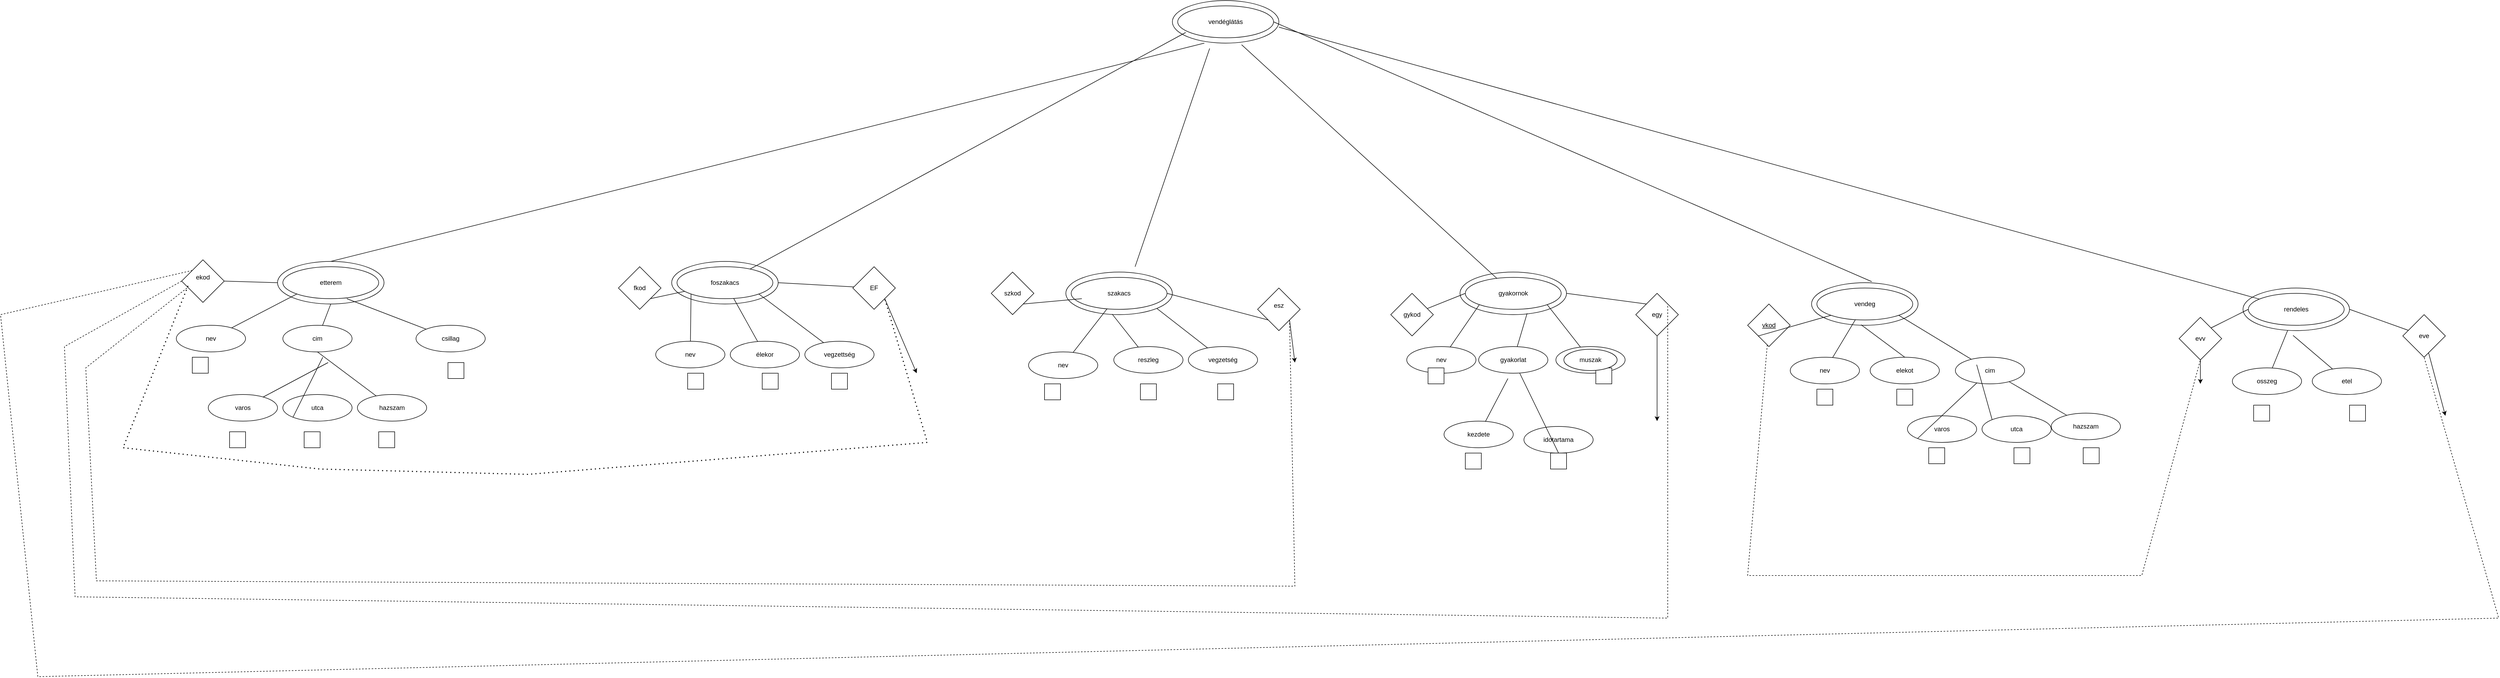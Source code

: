 <mxfile version="26.1.3">
  <diagram name="Page-1" id="E34sq7ovbZFMYaG9pScc">
    <mxGraphModel dx="2350" dy="1857" grid="1" gridSize="10" guides="1" tooltips="1" connect="1" arrows="1" fold="1" page="1" pageScale="1" pageWidth="850" pageHeight="1100" math="0" shadow="0">
      <root>
        <mxCell id="0" />
        <mxCell id="1" parent="0" />
        <mxCell id="mnNJ3oLX-RiShslDaMEf-1" value="" style="ellipse;whiteSpace=wrap;html=1;" vertex="1" parent="1">
          <mxGeometry x="360" y="240" width="200" height="80" as="geometry" />
        </mxCell>
        <mxCell id="mnNJ3oLX-RiShslDaMEf-2" value="etterem" style="ellipse;whiteSpace=wrap;html=1;" vertex="1" parent="1">
          <mxGeometry x="370" y="250" width="180" height="60" as="geometry" />
        </mxCell>
        <mxCell id="mnNJ3oLX-RiShslDaMEf-5" value="ekod&lt;div&gt;&lt;br&gt;&lt;/div&gt;" style="rhombus;whiteSpace=wrap;html=1;" vertex="1" parent="1">
          <mxGeometry x="180" y="237" width="80" height="80" as="geometry" />
        </mxCell>
        <mxCell id="mnNJ3oLX-RiShslDaMEf-6" value="" style="endArrow=none;html=1;rounded=0;exitX=1;exitY=0.5;exitDx=0;exitDy=0;entryX=0;entryY=0.5;entryDx=0;entryDy=0;" edge="1" parent="1" source="mnNJ3oLX-RiShslDaMEf-5" target="mnNJ3oLX-RiShslDaMEf-1">
          <mxGeometry width="50" height="50" relative="1" as="geometry">
            <mxPoint x="400" y="300" as="sourcePoint" />
            <mxPoint x="450" y="250" as="targetPoint" />
          </mxGeometry>
        </mxCell>
        <mxCell id="mnNJ3oLX-RiShslDaMEf-7" value="nev" style="ellipse;whiteSpace=wrap;html=1;" vertex="1" parent="1">
          <mxGeometry x="170" y="360" width="130" height="50" as="geometry" />
        </mxCell>
        <mxCell id="mnNJ3oLX-RiShslDaMEf-9" value="csillag" style="ellipse;whiteSpace=wrap;html=1;" vertex="1" parent="1">
          <mxGeometry x="620" y="360" width="130" height="50" as="geometry" />
        </mxCell>
        <mxCell id="mnNJ3oLX-RiShslDaMEf-10" value="cim" style="ellipse;whiteSpace=wrap;html=1;" vertex="1" parent="1">
          <mxGeometry x="370" y="360" width="130" height="50" as="geometry" />
        </mxCell>
        <mxCell id="mnNJ3oLX-RiShslDaMEf-11" value="utca" style="ellipse;whiteSpace=wrap;html=1;" vertex="1" parent="1">
          <mxGeometry x="370" y="490" width="130" height="50" as="geometry" />
        </mxCell>
        <mxCell id="mnNJ3oLX-RiShslDaMEf-12" value="varos" style="ellipse;whiteSpace=wrap;html=1;" vertex="1" parent="1">
          <mxGeometry x="230" y="490" width="130" height="50" as="geometry" />
        </mxCell>
        <mxCell id="mnNJ3oLX-RiShslDaMEf-13" value="hazszam" style="ellipse;whiteSpace=wrap;html=1;" vertex="1" parent="1">
          <mxGeometry x="510" y="490" width="130" height="50" as="geometry" />
        </mxCell>
        <mxCell id="mnNJ3oLX-RiShslDaMEf-14" value="" style="whiteSpace=wrap;html=1;aspect=fixed;" vertex="1" parent="1">
          <mxGeometry x="200" y="420" width="30" height="30" as="geometry" />
        </mxCell>
        <mxCell id="mnNJ3oLX-RiShslDaMEf-16" value="" style="whiteSpace=wrap;html=1;aspect=fixed;" vertex="1" parent="1">
          <mxGeometry x="550" y="560" width="30" height="30" as="geometry" />
        </mxCell>
        <mxCell id="mnNJ3oLX-RiShslDaMEf-17" value="" style="whiteSpace=wrap;html=1;aspect=fixed;" vertex="1" parent="1">
          <mxGeometry x="410" y="560" width="30" height="30" as="geometry" />
        </mxCell>
        <mxCell id="mnNJ3oLX-RiShslDaMEf-18" value="" style="whiteSpace=wrap;html=1;aspect=fixed;" vertex="1" parent="1">
          <mxGeometry x="270" y="560" width="30" height="30" as="geometry" />
        </mxCell>
        <mxCell id="mnNJ3oLX-RiShslDaMEf-19" value="" style="whiteSpace=wrap;html=1;aspect=fixed;" vertex="1" parent="1">
          <mxGeometry x="680" y="430" width="30" height="30" as="geometry" />
        </mxCell>
        <mxCell id="mnNJ3oLX-RiShslDaMEf-20" value="" style="ellipse;whiteSpace=wrap;html=1;" vertex="1" parent="1">
          <mxGeometry x="1100" y="240" width="200" height="80" as="geometry" />
        </mxCell>
        <mxCell id="mnNJ3oLX-RiShslDaMEf-21" value="foszakacs" style="ellipse;whiteSpace=wrap;html=1;" vertex="1" parent="1">
          <mxGeometry x="1110" y="250" width="180" height="60" as="geometry" />
        </mxCell>
        <mxCell id="mnNJ3oLX-RiShslDaMEf-22" value="&lt;div&gt;fkod&lt;/div&gt;" style="rhombus;whiteSpace=wrap;html=1;" vertex="1" parent="1">
          <mxGeometry x="1000" y="250" width="80" height="80" as="geometry" />
        </mxCell>
        <mxCell id="mnNJ3oLX-RiShslDaMEf-23" value="&lt;div&gt;EF&lt;/div&gt;" style="rhombus;whiteSpace=wrap;html=1;" vertex="1" parent="1">
          <mxGeometry x="1440" y="250" width="80" height="80" as="geometry" />
        </mxCell>
        <mxCell id="mnNJ3oLX-RiShslDaMEf-24" value="nev" style="ellipse;whiteSpace=wrap;html=1;" vertex="1" parent="1">
          <mxGeometry x="1070" y="390" width="130" height="50" as="geometry" />
        </mxCell>
        <mxCell id="mnNJ3oLX-RiShslDaMEf-25" value="élekor" style="ellipse;whiteSpace=wrap;html=1;" vertex="1" parent="1">
          <mxGeometry x="1210" y="390" width="130" height="50" as="geometry" />
        </mxCell>
        <mxCell id="mnNJ3oLX-RiShslDaMEf-26" value="vegzettség" style="ellipse;whiteSpace=wrap;html=1;" vertex="1" parent="1">
          <mxGeometry x="1350" y="390" width="130" height="50" as="geometry" />
        </mxCell>
        <mxCell id="mnNJ3oLX-RiShslDaMEf-27" value="" style="whiteSpace=wrap;html=1;aspect=fixed;" vertex="1" parent="1">
          <mxGeometry x="1130" y="450" width="30" height="30" as="geometry" />
        </mxCell>
        <mxCell id="mnNJ3oLX-RiShslDaMEf-28" value="" style="whiteSpace=wrap;html=1;aspect=fixed;" vertex="1" parent="1">
          <mxGeometry x="1270" y="450" width="30" height="30" as="geometry" />
        </mxCell>
        <mxCell id="mnNJ3oLX-RiShslDaMEf-29" value="" style="whiteSpace=wrap;html=1;aspect=fixed;" vertex="1" parent="1">
          <mxGeometry x="1400" y="450" width="30" height="30" as="geometry" />
        </mxCell>
        <mxCell id="mnNJ3oLX-RiShslDaMEf-30" value="" style="ellipse;whiteSpace=wrap;html=1;" vertex="1" parent="1">
          <mxGeometry x="1840" y="260" width="200" height="80" as="geometry" />
        </mxCell>
        <mxCell id="mnNJ3oLX-RiShslDaMEf-31" value="szakacs" style="ellipse;whiteSpace=wrap;html=1;" vertex="1" parent="1">
          <mxGeometry x="1850" y="270" width="180" height="60" as="geometry" />
        </mxCell>
        <mxCell id="mnNJ3oLX-RiShslDaMEf-32" value="&lt;div&gt;szkod&lt;/div&gt;" style="rhombus;whiteSpace=wrap;html=1;" vertex="1" parent="1">
          <mxGeometry x="1700" y="260" width="80" height="80" as="geometry" />
        </mxCell>
        <mxCell id="mnNJ3oLX-RiShslDaMEf-33" value="nev" style="ellipse;whiteSpace=wrap;html=1;" vertex="1" parent="1">
          <mxGeometry x="1770" y="410" width="130" height="50" as="geometry" />
        </mxCell>
        <mxCell id="mnNJ3oLX-RiShslDaMEf-34" value="reszleg" style="ellipse;whiteSpace=wrap;html=1;" vertex="1" parent="1">
          <mxGeometry x="1930" y="400" width="130" height="50" as="geometry" />
        </mxCell>
        <mxCell id="mnNJ3oLX-RiShslDaMEf-35" value="vegzetség" style="ellipse;whiteSpace=wrap;html=1;" vertex="1" parent="1">
          <mxGeometry x="2070" y="400" width="130" height="50" as="geometry" />
        </mxCell>
        <mxCell id="mnNJ3oLX-RiShslDaMEf-36" value="&lt;div&gt;esz&lt;/div&gt;&lt;div&gt;&lt;br&gt;&lt;/div&gt;" style="rhombus;whiteSpace=wrap;html=1;" vertex="1" parent="1">
          <mxGeometry x="2200" y="290" width="80" height="80" as="geometry" />
        </mxCell>
        <mxCell id="mnNJ3oLX-RiShslDaMEf-37" value="" style="whiteSpace=wrap;html=1;aspect=fixed;" vertex="1" parent="1">
          <mxGeometry x="1800" y="470" width="30" height="30" as="geometry" />
        </mxCell>
        <mxCell id="mnNJ3oLX-RiShslDaMEf-38" value="" style="whiteSpace=wrap;html=1;aspect=fixed;" vertex="1" parent="1">
          <mxGeometry x="1980" y="470" width="30" height="30" as="geometry" />
        </mxCell>
        <mxCell id="mnNJ3oLX-RiShslDaMEf-39" value="" style="whiteSpace=wrap;html=1;aspect=fixed;" vertex="1" parent="1">
          <mxGeometry x="2125" y="470" width="30" height="30" as="geometry" />
        </mxCell>
        <mxCell id="mnNJ3oLX-RiShslDaMEf-40" value="" style="ellipse;whiteSpace=wrap;html=1;" vertex="1" parent="1">
          <mxGeometry x="2580" y="260" width="200" height="80" as="geometry" />
        </mxCell>
        <mxCell id="mnNJ3oLX-RiShslDaMEf-41" value="gyakornok" style="ellipse;whiteSpace=wrap;html=1;" vertex="1" parent="1">
          <mxGeometry x="2590" y="270" width="180" height="60" as="geometry" />
        </mxCell>
        <mxCell id="mnNJ3oLX-RiShslDaMEf-44" value="&lt;div&gt;gykod&lt;/div&gt;" style="rhombus;whiteSpace=wrap;html=1;" vertex="1" parent="1">
          <mxGeometry x="2450" y="300" width="80" height="80" as="geometry" />
        </mxCell>
        <mxCell id="mnNJ3oLX-RiShslDaMEf-45" value="&lt;div&gt;egy&lt;/div&gt;" style="rhombus;whiteSpace=wrap;html=1;" vertex="1" parent="1">
          <mxGeometry x="2910" y="300" width="80" height="80" as="geometry" />
        </mxCell>
        <mxCell id="mnNJ3oLX-RiShslDaMEf-46" value="nev" style="ellipse;whiteSpace=wrap;html=1;" vertex="1" parent="1">
          <mxGeometry x="2480" y="400" width="130" height="50" as="geometry" />
        </mxCell>
        <mxCell id="mnNJ3oLX-RiShslDaMEf-47" value="gyakorlat" style="ellipse;whiteSpace=wrap;html=1;" vertex="1" parent="1">
          <mxGeometry x="2615" y="400" width="130" height="50" as="geometry" />
        </mxCell>
        <mxCell id="mnNJ3oLX-RiShslDaMEf-48" value="muszak" style="ellipse;whiteSpace=wrap;html=1;" vertex="1" parent="1">
          <mxGeometry x="2760" y="400" width="130" height="50" as="geometry" />
        </mxCell>
        <mxCell id="mnNJ3oLX-RiShslDaMEf-49" value="kezdete" style="ellipse;whiteSpace=wrap;html=1;" vertex="1" parent="1">
          <mxGeometry x="2550" y="540" width="130" height="50" as="geometry" />
        </mxCell>
        <mxCell id="mnNJ3oLX-RiShslDaMEf-50" value="idotartama" style="ellipse;whiteSpace=wrap;html=1;" vertex="1" parent="1">
          <mxGeometry x="2700" y="550" width="130" height="50" as="geometry" />
        </mxCell>
        <mxCell id="mnNJ3oLX-RiShslDaMEf-51" value="" style="whiteSpace=wrap;html=1;aspect=fixed;" vertex="1" parent="1">
          <mxGeometry x="2520" y="440" width="30" height="30" as="geometry" />
        </mxCell>
        <mxCell id="mnNJ3oLX-RiShslDaMEf-52" value="" style="whiteSpace=wrap;html=1;aspect=fixed;" vertex="1" parent="1">
          <mxGeometry x="2750" y="600" width="30" height="30" as="geometry" />
        </mxCell>
        <mxCell id="mnNJ3oLX-RiShslDaMEf-53" value="" style="whiteSpace=wrap;html=1;aspect=fixed;" vertex="1" parent="1">
          <mxGeometry x="2590" y="600" width="30" height="30" as="geometry" />
        </mxCell>
        <mxCell id="mnNJ3oLX-RiShslDaMEf-55" value="" style="ellipse;whiteSpace=wrap;html=1;" vertex="1" parent="1">
          <mxGeometry x="3240" y="280" width="200" height="80" as="geometry" />
        </mxCell>
        <mxCell id="mnNJ3oLX-RiShslDaMEf-56" value="vendeg" style="ellipse;whiteSpace=wrap;html=1;" vertex="1" parent="1">
          <mxGeometry x="3250" y="290" width="180" height="60" as="geometry" />
        </mxCell>
        <mxCell id="mnNJ3oLX-RiShslDaMEf-57" value="&lt;div&gt;&lt;u&gt;vkod&lt;/u&gt;&lt;/div&gt;" style="rhombus;whiteSpace=wrap;html=1;" vertex="1" parent="1">
          <mxGeometry x="3120" y="320" width="80" height="80" as="geometry" />
        </mxCell>
        <mxCell id="mnNJ3oLX-RiShslDaMEf-58" value="nev" style="ellipse;whiteSpace=wrap;html=1;" vertex="1" parent="1">
          <mxGeometry x="3200" y="420" width="130" height="50" as="geometry" />
        </mxCell>
        <mxCell id="mnNJ3oLX-RiShslDaMEf-59" value="elekot" style="ellipse;whiteSpace=wrap;html=1;" vertex="1" parent="1">
          <mxGeometry x="3350" y="420" width="130" height="50" as="geometry" />
        </mxCell>
        <mxCell id="mnNJ3oLX-RiShslDaMEf-60" value="cim" style="ellipse;whiteSpace=wrap;html=1;" vertex="1" parent="1">
          <mxGeometry x="3510" y="420" width="130" height="50" as="geometry" />
        </mxCell>
        <mxCell id="mnNJ3oLX-RiShslDaMEf-61" value="varos" style="ellipse;whiteSpace=wrap;html=1;" vertex="1" parent="1">
          <mxGeometry x="3420" y="530" width="130" height="50" as="geometry" />
        </mxCell>
        <mxCell id="mnNJ3oLX-RiShslDaMEf-62" value="hazszam" style="ellipse;whiteSpace=wrap;html=1;" vertex="1" parent="1">
          <mxGeometry x="3690" y="525" width="130" height="50" as="geometry" />
        </mxCell>
        <mxCell id="mnNJ3oLX-RiShslDaMEf-63" value="utca" style="ellipse;whiteSpace=wrap;html=1;" vertex="1" parent="1">
          <mxGeometry x="3560" y="530" width="130" height="50" as="geometry" />
        </mxCell>
        <mxCell id="mnNJ3oLX-RiShslDaMEf-64" value="" style="whiteSpace=wrap;html=1;aspect=fixed;" vertex="1" parent="1">
          <mxGeometry x="3250" y="480" width="30" height="30" as="geometry" />
        </mxCell>
        <mxCell id="mnNJ3oLX-RiShslDaMEf-65" value="" style="whiteSpace=wrap;html=1;aspect=fixed;" vertex="1" parent="1">
          <mxGeometry x="3400" y="480" width="30" height="30" as="geometry" />
        </mxCell>
        <mxCell id="mnNJ3oLX-RiShslDaMEf-66" value="" style="whiteSpace=wrap;html=1;aspect=fixed;" vertex="1" parent="1">
          <mxGeometry x="3460" y="590" width="30" height="30" as="geometry" />
        </mxCell>
        <mxCell id="mnNJ3oLX-RiShslDaMEf-67" value="" style="whiteSpace=wrap;html=1;aspect=fixed;" vertex="1" parent="1">
          <mxGeometry x="3620" y="590" width="30" height="30" as="geometry" />
        </mxCell>
        <mxCell id="mnNJ3oLX-RiShslDaMEf-68" value="" style="whiteSpace=wrap;html=1;aspect=fixed;" vertex="1" parent="1">
          <mxGeometry x="3750" y="590" width="30" height="30" as="geometry" />
        </mxCell>
        <mxCell id="mnNJ3oLX-RiShslDaMEf-69" value="" style="ellipse;whiteSpace=wrap;html=1;" vertex="1" parent="1">
          <mxGeometry x="4050" y="290" width="200" height="80" as="geometry" />
        </mxCell>
        <mxCell id="mnNJ3oLX-RiShslDaMEf-70" value="rendeles" style="ellipse;whiteSpace=wrap;html=1;" vertex="1" parent="1">
          <mxGeometry x="4060" y="300" width="180" height="60" as="geometry" />
        </mxCell>
        <mxCell id="mnNJ3oLX-RiShslDaMEf-71" value="&lt;div&gt;evv&lt;/div&gt;" style="rhombus;whiteSpace=wrap;html=1;" vertex="1" parent="1">
          <mxGeometry x="3930" y="345" width="80" height="80" as="geometry" />
        </mxCell>
        <mxCell id="mnNJ3oLX-RiShslDaMEf-72" value="osszeg" style="ellipse;whiteSpace=wrap;html=1;" vertex="1" parent="1">
          <mxGeometry x="4030" y="440" width="130" height="50" as="geometry" />
        </mxCell>
        <mxCell id="mnNJ3oLX-RiShslDaMEf-73" value="etel" style="ellipse;whiteSpace=wrap;html=1;" vertex="1" parent="1">
          <mxGeometry x="4180" y="440" width="130" height="50" as="geometry" />
        </mxCell>
        <mxCell id="mnNJ3oLX-RiShslDaMEf-74" value="&lt;div&gt;eve&lt;/div&gt;" style="rhombus;whiteSpace=wrap;html=1;" vertex="1" parent="1">
          <mxGeometry x="4350" y="340" width="80" height="80" as="geometry" />
        </mxCell>
        <mxCell id="mnNJ3oLX-RiShslDaMEf-75" value="" style="ellipse;whiteSpace=wrap;html=1;" vertex="1" parent="1">
          <mxGeometry x="2040" y="-250" width="200" height="80" as="geometry" />
        </mxCell>
        <mxCell id="mnNJ3oLX-RiShslDaMEf-76" value="vendéglátás" style="ellipse;whiteSpace=wrap;html=1;" vertex="1" parent="1">
          <mxGeometry x="2050" y="-240" width="180" height="60" as="geometry" />
        </mxCell>
        <mxCell id="mnNJ3oLX-RiShslDaMEf-77" value="" style="whiteSpace=wrap;html=1;aspect=fixed;" vertex="1" parent="1">
          <mxGeometry x="2835" y="440" width="30" height="30" as="geometry" />
        </mxCell>
        <mxCell id="mnNJ3oLX-RiShslDaMEf-78" value="" style="whiteSpace=wrap;html=1;aspect=fixed;" vertex="1" parent="1">
          <mxGeometry x="4070" y="510" width="30" height="30" as="geometry" />
        </mxCell>
        <mxCell id="mnNJ3oLX-RiShslDaMEf-79" value="" style="whiteSpace=wrap;html=1;aspect=fixed;" vertex="1" parent="1">
          <mxGeometry x="4250" y="510" width="30" height="30" as="geometry" />
        </mxCell>
        <mxCell id="mnNJ3oLX-RiShslDaMEf-80" value="" style="endArrow=none;html=1;rounded=0;exitX=0.5;exitY=0;exitDx=0;exitDy=0;" edge="1" parent="1" source="mnNJ3oLX-RiShslDaMEf-1">
          <mxGeometry width="50" height="50" relative="1" as="geometry">
            <mxPoint x="1960" y="240" as="sourcePoint" />
            <mxPoint x="2100" y="-170" as="targetPoint" />
          </mxGeometry>
        </mxCell>
        <mxCell id="mnNJ3oLX-RiShslDaMEf-81" value="" style="endArrow=none;html=1;rounded=0;" edge="1" parent="1">
          <mxGeometry width="50" height="50" relative="1" as="geometry">
            <mxPoint x="1970" y="250" as="sourcePoint" />
            <mxPoint x="2110" y="-160" as="targetPoint" />
          </mxGeometry>
        </mxCell>
        <mxCell id="mnNJ3oLX-RiShslDaMEf-82" value="" style="endArrow=none;html=1;rounded=0;" edge="1" parent="1" source="mnNJ3oLX-RiShslDaMEf-21">
          <mxGeometry width="50" height="50" relative="1" as="geometry">
            <mxPoint x="1925" y="220" as="sourcePoint" />
            <mxPoint x="2065" y="-190" as="targetPoint" />
          </mxGeometry>
        </mxCell>
        <mxCell id="mnNJ3oLX-RiShslDaMEf-83" value="" style="endArrow=none;html=1;rounded=0;entryX=0.65;entryY=1.038;entryDx=0;entryDy=0;entryPerimeter=0;" edge="1" parent="1" source="mnNJ3oLX-RiShslDaMEf-41" target="mnNJ3oLX-RiShslDaMEf-75">
          <mxGeometry width="50" height="50" relative="1" as="geometry">
            <mxPoint x="1990" y="270" as="sourcePoint" />
            <mxPoint x="2130" y="-140" as="targetPoint" />
          </mxGeometry>
        </mxCell>
        <mxCell id="mnNJ3oLX-RiShslDaMEf-84" value="" style="endArrow=none;html=1;rounded=0;entryX=1;entryY=0.5;entryDx=0;entryDy=0;exitX=0.565;exitY=-0.025;exitDx=0;exitDy=0;exitPerimeter=0;" edge="1" parent="1" source="mnNJ3oLX-RiShslDaMEf-55" target="mnNJ3oLX-RiShslDaMEf-76">
          <mxGeometry width="50" height="50" relative="1" as="geometry">
            <mxPoint x="2740" y="210" as="sourcePoint" />
            <mxPoint x="2180" y="-157" as="targetPoint" />
          </mxGeometry>
        </mxCell>
        <mxCell id="mnNJ3oLX-RiShslDaMEf-85" value="" style="endArrow=none;html=1;rounded=0;entryX=1;entryY=0.5;entryDx=0;entryDy=0;" edge="1" parent="1" source="mnNJ3oLX-RiShslDaMEf-70">
          <mxGeometry width="50" height="50" relative="1" as="geometry">
            <mxPoint x="3363" y="288" as="sourcePoint" />
            <mxPoint x="2240" y="-200" as="targetPoint" />
          </mxGeometry>
        </mxCell>
        <mxCell id="mnNJ3oLX-RiShslDaMEf-86" value="" style="endArrow=none;dashed=1;html=1;rounded=0;entryX=0.5;entryY=1;entryDx=0;entryDy=0;" edge="1" parent="1" source="mnNJ3oLX-RiShslDaMEf-57" target="mnNJ3oLX-RiShslDaMEf-71">
          <mxGeometry width="50" height="50" relative="1" as="geometry">
            <mxPoint x="3010" y="840" as="sourcePoint" />
            <mxPoint x="3750" y="520" as="targetPoint" />
            <Array as="points">
              <mxPoint x="3120" y="830" />
              <mxPoint x="3860" y="830" />
            </Array>
          </mxGeometry>
        </mxCell>
        <mxCell id="mnNJ3oLX-RiShslDaMEf-87" value="" style="endArrow=none;dashed=1;html=1;rounded=0;entryX=0.5;entryY=1;entryDx=0;entryDy=0;exitX=0;exitY=0;exitDx=0;exitDy=0;" edge="1" parent="1" source="mnNJ3oLX-RiShslDaMEf-5" target="mnNJ3oLX-RiShslDaMEf-74">
          <mxGeometry width="50" height="50" relative="1" as="geometry">
            <mxPoint x="-240" y="120" as="sourcePoint" />
            <mxPoint x="3750" y="430" as="targetPoint" />
            <Array as="points">
              <mxPoint x="-160" y="340" />
              <mxPoint x="-90" y="1020" />
              <mxPoint x="4530" y="910" />
            </Array>
          </mxGeometry>
        </mxCell>
        <mxCell id="mnNJ3oLX-RiShslDaMEf-89" value="" style="endArrow=none;dashed=1;html=1;rounded=0;entryX=1;entryY=0;entryDx=0;entryDy=0;exitX=0;exitY=0.5;exitDx=0;exitDy=0;" edge="1" parent="1" source="mnNJ3oLX-RiShslDaMEf-5" target="mnNJ3oLX-RiShslDaMEf-45">
          <mxGeometry width="50" height="50" relative="1" as="geometry">
            <mxPoint x="-100" y="370" as="sourcePoint" />
            <mxPoint x="3750" y="430" as="targetPoint" />
            <Array as="points">
              <mxPoint x="-40" y="400" />
              <mxPoint x="-20" y="870" />
              <mxPoint x="2970" y="910" />
            </Array>
          </mxGeometry>
        </mxCell>
        <mxCell id="mnNJ3oLX-RiShslDaMEf-91" value="" style="endArrow=none;html=1;rounded=0;entryX=0;entryY=1;entryDx=0;entryDy=0;exitX=0;exitY=1;exitDx=0;exitDy=0;" edge="1" parent="1" source="mnNJ3oLX-RiShslDaMEf-57" target="mnNJ3oLX-RiShslDaMEf-56">
          <mxGeometry width="50" height="50" relative="1" as="geometry">
            <mxPoint x="3700" y="480" as="sourcePoint" />
            <mxPoint x="3750" y="430" as="targetPoint" />
          </mxGeometry>
        </mxCell>
        <mxCell id="mnNJ3oLX-RiShslDaMEf-92" value="" style="endArrow=none;html=1;rounded=0;" edge="1" parent="1" source="mnNJ3oLX-RiShslDaMEf-58" target="mnNJ3oLX-RiShslDaMEf-56">
          <mxGeometry width="50" height="50" relative="1" as="geometry">
            <mxPoint x="3150" y="390" as="sourcePoint" />
            <mxPoint x="3286" y="351" as="targetPoint" />
          </mxGeometry>
        </mxCell>
        <mxCell id="mnNJ3oLX-RiShslDaMEf-93" value="" style="endArrow=none;html=1;rounded=0;exitX=0.5;exitY=0;exitDx=0;exitDy=0;" edge="1" parent="1" source="mnNJ3oLX-RiShslDaMEf-59">
          <mxGeometry width="50" height="50" relative="1" as="geometry">
            <mxPoint x="3289" y="431" as="sourcePoint" />
            <mxPoint x="3333" y="359" as="targetPoint" />
          </mxGeometry>
        </mxCell>
        <mxCell id="mnNJ3oLX-RiShslDaMEf-94" value="" style="endArrow=none;html=1;rounded=0;entryX=1;entryY=1;entryDx=0;entryDy=0;" edge="1" parent="1" source="mnNJ3oLX-RiShslDaMEf-60" target="mnNJ3oLX-RiShslDaMEf-56">
          <mxGeometry width="50" height="50" relative="1" as="geometry">
            <mxPoint x="3425" y="430" as="sourcePoint" />
            <mxPoint x="3343" y="369" as="targetPoint" />
          </mxGeometry>
        </mxCell>
        <mxCell id="mnNJ3oLX-RiShslDaMEf-95" value="" style="endArrow=none;html=1;rounded=0;entryX=0;entryY=0;entryDx=0;entryDy=0;" edge="1" parent="1" target="mnNJ3oLX-RiShslDaMEf-63">
          <mxGeometry width="50" height="50" relative="1" as="geometry">
            <mxPoint x="3550" y="434" as="sourcePoint" />
            <mxPoint x="3414" y="351" as="targetPoint" />
          </mxGeometry>
        </mxCell>
        <mxCell id="mnNJ3oLX-RiShslDaMEf-96" value="" style="endArrow=none;html=1;rounded=0;" edge="1" parent="1" source="mnNJ3oLX-RiShslDaMEf-60" target="mnNJ3oLX-RiShslDaMEf-62">
          <mxGeometry width="50" height="50" relative="1" as="geometry">
            <mxPoint x="3560" y="444" as="sourcePoint" />
            <mxPoint x="3589" y="547" as="targetPoint" />
          </mxGeometry>
        </mxCell>
        <mxCell id="mnNJ3oLX-RiShslDaMEf-97" value="" style="endArrow=none;html=1;rounded=0;entryX=0;entryY=1;entryDx=0;entryDy=0;" edge="1" parent="1" source="mnNJ3oLX-RiShslDaMEf-60" target="mnNJ3oLX-RiShslDaMEf-61">
          <mxGeometry width="50" height="50" relative="1" as="geometry">
            <mxPoint x="3621" y="476" as="sourcePoint" />
            <mxPoint x="3729" y="539" as="targetPoint" />
          </mxGeometry>
        </mxCell>
        <mxCell id="mnNJ3oLX-RiShslDaMEf-98" value="" style="endArrow=none;dashed=1;html=1;dashPattern=1 3;strokeWidth=2;rounded=0;entryX=1;entryY=1;entryDx=0;entryDy=0;exitX=0.15;exitY=0.613;exitDx=0;exitDy=0;exitPerimeter=0;" edge="1" parent="1" source="mnNJ3oLX-RiShslDaMEf-5" target="mnNJ3oLX-RiShslDaMEf-23">
          <mxGeometry width="50" height="50" relative="1" as="geometry">
            <mxPoint x="70" y="660" as="sourcePoint" />
            <mxPoint x="1000" y="400" as="targetPoint" />
            <Array as="points">
              <mxPoint x="70" y="590" />
              <mxPoint x="440" y="630" />
              <mxPoint x="830" y="640" />
              <mxPoint x="1580" y="580" />
            </Array>
          </mxGeometry>
        </mxCell>
        <mxCell id="mnNJ3oLX-RiShslDaMEf-99" value="" style="endArrow=none;html=1;rounded=0;exitX=1;exitY=1;exitDx=0;exitDy=0;" edge="1" parent="1" source="mnNJ3oLX-RiShslDaMEf-22" target="mnNJ3oLX-RiShslDaMEf-21">
          <mxGeometry width="50" height="50" relative="1" as="geometry">
            <mxPoint x="1080" y="510" as="sourcePoint" />
            <mxPoint x="1130" y="460" as="targetPoint" />
          </mxGeometry>
        </mxCell>
        <mxCell id="mnNJ3oLX-RiShslDaMEf-100" value="" style="endArrow=none;html=1;rounded=0;entryX=1;entryY=0.5;entryDx=0;entryDy=0;" edge="1" parent="1" source="mnNJ3oLX-RiShslDaMEf-23" target="mnNJ3oLX-RiShslDaMEf-20">
          <mxGeometry width="50" height="50" relative="1" as="geometry">
            <mxPoint x="1070" y="320" as="sourcePoint" />
            <mxPoint x="1134" y="306" as="targetPoint" />
          </mxGeometry>
        </mxCell>
        <mxCell id="mnNJ3oLX-RiShslDaMEf-101" value="" style="endArrow=none;html=1;rounded=0;entryX=0.667;entryY=1;entryDx=0;entryDy=0;entryPerimeter=0;" edge="1" parent="1" source="mnNJ3oLX-RiShslDaMEf-9" target="mnNJ3oLX-RiShslDaMEf-2">
          <mxGeometry width="50" height="50" relative="1" as="geometry">
            <mxPoint x="740" y="510" as="sourcePoint" />
            <mxPoint x="790" y="460" as="targetPoint" />
          </mxGeometry>
        </mxCell>
        <mxCell id="mnNJ3oLX-RiShslDaMEf-102" value="" style="endArrow=none;html=1;rounded=0;entryX=0.5;entryY=1;entryDx=0;entryDy=0;" edge="1" parent="1" source="mnNJ3oLX-RiShslDaMEf-10" target="mnNJ3oLX-RiShslDaMEf-1">
          <mxGeometry width="50" height="50" relative="1" as="geometry">
            <mxPoint x="649" y="377" as="sourcePoint" />
            <mxPoint x="500" y="320" as="targetPoint" />
          </mxGeometry>
        </mxCell>
        <mxCell id="mnNJ3oLX-RiShslDaMEf-103" value="" style="endArrow=none;html=1;rounded=0;entryX=0;entryY=1;entryDx=0;entryDy=0;" edge="1" parent="1" source="mnNJ3oLX-RiShslDaMEf-7" target="mnNJ3oLX-RiShslDaMEf-2">
          <mxGeometry width="50" height="50" relative="1" as="geometry">
            <mxPoint x="468" y="372" as="sourcePoint" />
            <mxPoint x="510" y="330" as="targetPoint" />
          </mxGeometry>
        </mxCell>
        <mxCell id="mnNJ3oLX-RiShslDaMEf-104" value="" style="endArrow=none;html=1;rounded=0;" edge="1" parent="1" source="mnNJ3oLX-RiShslDaMEf-72" target="mnNJ3oLX-RiShslDaMEf-69">
          <mxGeometry width="50" height="50" relative="1" as="geometry">
            <mxPoint x="3490" y="650" as="sourcePoint" />
            <mxPoint x="3540" y="600" as="targetPoint" />
          </mxGeometry>
        </mxCell>
        <mxCell id="mnNJ3oLX-RiShslDaMEf-105" value="" style="endArrow=none;html=1;rounded=0;" edge="1" parent="1" source="mnNJ3oLX-RiShslDaMEf-73">
          <mxGeometry width="50" height="50" relative="1" as="geometry">
            <mxPoint x="4115" y="450" as="sourcePoint" />
            <mxPoint x="4144" y="379" as="targetPoint" />
          </mxGeometry>
        </mxCell>
        <mxCell id="mnNJ3oLX-RiShslDaMEf-107" value="" style="endArrow=none;html=1;rounded=0;entryX=1;entryY=0.5;entryDx=0;entryDy=0;" edge="1" parent="1" source="mnNJ3oLX-RiShslDaMEf-74" target="mnNJ3oLX-RiShslDaMEf-69">
          <mxGeometry width="50" height="50" relative="1" as="geometry">
            <mxPoint x="4228" y="452" as="sourcePoint" />
            <mxPoint x="4154" y="389" as="targetPoint" />
          </mxGeometry>
        </mxCell>
        <mxCell id="mnNJ3oLX-RiShslDaMEf-108" value="" style="endArrow=none;html=1;rounded=0;entryX=0;entryY=0.5;entryDx=0;entryDy=0;exitX=1;exitY=0;exitDx=0;exitDy=0;" edge="1" parent="1" source="mnNJ3oLX-RiShslDaMEf-71" target="mnNJ3oLX-RiShslDaMEf-70">
          <mxGeometry width="50" height="50" relative="1" as="geometry">
            <mxPoint x="4371" y="379" as="sourcePoint" />
            <mxPoint x="4260" y="340" as="targetPoint" />
          </mxGeometry>
        </mxCell>
        <mxCell id="mnNJ3oLX-RiShslDaMEf-109" value="" style="endArrow=none;html=1;rounded=0;entryX=0;entryY=0.5;entryDx=0;entryDy=0;" edge="1" parent="1" source="mnNJ3oLX-RiShslDaMEf-44" target="mnNJ3oLX-RiShslDaMEf-41">
          <mxGeometry width="50" height="50" relative="1" as="geometry">
            <mxPoint x="2620" y="650" as="sourcePoint" />
            <mxPoint x="2670" y="600" as="targetPoint" />
          </mxGeometry>
        </mxCell>
        <mxCell id="mnNJ3oLX-RiShslDaMEf-110" value="" style="endArrow=none;html=1;rounded=0;entryX=1;entryY=0.5;entryDx=0;entryDy=0;exitX=0;exitY=0;exitDx=0;exitDy=0;" edge="1" parent="1" source="mnNJ3oLX-RiShslDaMEf-45" target="mnNJ3oLX-RiShslDaMEf-40">
          <mxGeometry width="50" height="50" relative="1" as="geometry">
            <mxPoint x="2529" y="339" as="sourcePoint" />
            <mxPoint x="2600" y="310" as="targetPoint" />
          </mxGeometry>
        </mxCell>
        <mxCell id="mnNJ3oLX-RiShslDaMEf-111" value="" style="endArrow=none;html=1;rounded=0;entryX=1;entryY=1;entryDx=0;entryDy=0;" edge="1" parent="1" source="mnNJ3oLX-RiShslDaMEf-48" target="mnNJ3oLX-RiShslDaMEf-41">
          <mxGeometry width="50" height="50" relative="1" as="geometry">
            <mxPoint x="2940" y="330" as="sourcePoint" />
            <mxPoint x="2790" y="310" as="targetPoint" />
          </mxGeometry>
        </mxCell>
        <mxCell id="mnNJ3oLX-RiShslDaMEf-112" value="" style="endArrow=none;html=1;rounded=0;entryX=0.63;entryY=0.97;entryDx=0;entryDy=0;entryPerimeter=0;" edge="1" parent="1" source="mnNJ3oLX-RiShslDaMEf-47" target="mnNJ3oLX-RiShslDaMEf-40">
          <mxGeometry width="50" height="50" relative="1" as="geometry">
            <mxPoint x="2816" y="411" as="sourcePoint" />
            <mxPoint x="2754" y="331" as="targetPoint" />
          </mxGeometry>
        </mxCell>
        <mxCell id="mnNJ3oLX-RiShslDaMEf-113" value="" style="endArrow=none;html=1;rounded=0;entryX=0;entryY=1;entryDx=0;entryDy=0;" edge="1" parent="1" source="mnNJ3oLX-RiShslDaMEf-46" target="mnNJ3oLX-RiShslDaMEf-41">
          <mxGeometry width="50" height="50" relative="1" as="geometry">
            <mxPoint x="2698" y="410" as="sourcePoint" />
            <mxPoint x="2716" y="348" as="targetPoint" />
          </mxGeometry>
        </mxCell>
        <mxCell id="mnNJ3oLX-RiShslDaMEf-114" value="" style="endArrow=none;html=1;rounded=0;" edge="1" parent="1" target="mnNJ3oLX-RiShslDaMEf-49">
          <mxGeometry width="50" height="50" relative="1" as="geometry">
            <mxPoint x="2670" y="460" as="sourcePoint" />
            <mxPoint x="2716" y="348" as="targetPoint" />
          </mxGeometry>
        </mxCell>
        <mxCell id="mnNJ3oLX-RiShslDaMEf-115" value="" style="endArrow=none;html=1;rounded=0;entryX=0.5;entryY=1;entryDx=0;entryDy=0;" edge="1" parent="1" source="mnNJ3oLX-RiShslDaMEf-47" target="mnNJ3oLX-RiShslDaMEf-50">
          <mxGeometry width="50" height="50" relative="1" as="geometry">
            <mxPoint x="2680" y="470" as="sourcePoint" />
            <mxPoint x="2638" y="550" as="targetPoint" />
          </mxGeometry>
        </mxCell>
        <mxCell id="mnNJ3oLX-RiShslDaMEf-116" value="" style="endArrow=none;html=1;rounded=0;entryX=1;entryY=0.5;entryDx=0;entryDy=0;exitX=0;exitY=1;exitDx=0;exitDy=0;" edge="1" parent="1" source="mnNJ3oLX-RiShslDaMEf-36" target="mnNJ3oLX-RiShslDaMEf-31">
          <mxGeometry width="50" height="50" relative="1" as="geometry">
            <mxPoint x="1880" y="680" as="sourcePoint" />
            <mxPoint x="1930" y="630" as="targetPoint" />
          </mxGeometry>
        </mxCell>
        <mxCell id="mnNJ3oLX-RiShslDaMEf-117" value="" style="endArrow=none;html=1;rounded=0;exitX=1;exitY=1;exitDx=0;exitDy=0;" edge="1" parent="1" source="mnNJ3oLX-RiShslDaMEf-32">
          <mxGeometry width="50" height="50" relative="1" as="geometry">
            <mxPoint x="2230" y="360" as="sourcePoint" />
            <mxPoint x="1870" y="310" as="targetPoint" />
          </mxGeometry>
        </mxCell>
        <mxCell id="mnNJ3oLX-RiShslDaMEf-118" value="" style="endArrow=none;dashed=1;html=1;rounded=0;entryX=1;entryY=1;entryDx=0;entryDy=0;" edge="1" parent="1" target="mnNJ3oLX-RiShslDaMEf-36">
          <mxGeometry width="50" height="50" relative="1" as="geometry">
            <mxPoint x="190" y="290" as="sourcePoint" />
            <mxPoint x="1930" y="630" as="targetPoint" />
            <Array as="points">
              <mxPoint y="440" />
              <mxPoint x="20" y="840" />
              <mxPoint x="2270" y="850" />
            </Array>
          </mxGeometry>
        </mxCell>
        <mxCell id="mnNJ3oLX-RiShslDaMEf-119" value="" style="endArrow=none;html=1;rounded=0;" edge="1" parent="1" source="mnNJ3oLX-RiShslDaMEf-33" target="mnNJ3oLX-RiShslDaMEf-31">
          <mxGeometry width="50" height="50" relative="1" as="geometry">
            <mxPoint x="1420" y="670" as="sourcePoint" />
            <mxPoint x="1470" y="620" as="targetPoint" />
          </mxGeometry>
        </mxCell>
        <mxCell id="mnNJ3oLX-RiShslDaMEf-120" value="" style="endArrow=none;html=1;rounded=0;" edge="1" parent="1" source="mnNJ3oLX-RiShslDaMEf-34">
          <mxGeometry width="50" height="50" relative="1" as="geometry">
            <mxPoint x="1864" y="421" as="sourcePoint" />
            <mxPoint x="1927" y="339" as="targetPoint" />
          </mxGeometry>
        </mxCell>
        <mxCell id="mnNJ3oLX-RiShslDaMEf-121" value="" style="endArrow=none;html=1;rounded=0;entryX=1;entryY=1;entryDx=0;entryDy=0;" edge="1" parent="1" source="mnNJ3oLX-RiShslDaMEf-35" target="mnNJ3oLX-RiShslDaMEf-30">
          <mxGeometry width="50" height="50" relative="1" as="geometry">
            <mxPoint x="1986" y="411" as="sourcePoint" />
            <mxPoint x="1937" y="349" as="targetPoint" />
          </mxGeometry>
        </mxCell>
        <mxCell id="mnNJ3oLX-RiShslDaMEf-122" value="" style="endArrow=none;html=1;rounded=0;entryX=1;entryY=1;entryDx=0;entryDy=0;" edge="1" parent="1" source="mnNJ3oLX-RiShslDaMEf-26" target="mnNJ3oLX-RiShslDaMEf-21">
          <mxGeometry width="50" height="50" relative="1" as="geometry">
            <mxPoint x="1420" y="670" as="sourcePoint" />
            <mxPoint x="1470" y="620" as="targetPoint" />
          </mxGeometry>
        </mxCell>
        <mxCell id="mnNJ3oLX-RiShslDaMEf-123" value="" style="endArrow=none;html=1;rounded=0;" edge="1" parent="1" source="mnNJ3oLX-RiShslDaMEf-25" target="mnNJ3oLX-RiShslDaMEf-21">
          <mxGeometry width="50" height="50" relative="1" as="geometry">
            <mxPoint x="1395" y="403" as="sourcePoint" />
            <mxPoint x="1274" y="311" as="targetPoint" />
          </mxGeometry>
        </mxCell>
        <mxCell id="mnNJ3oLX-RiShslDaMEf-124" value="" style="endArrow=none;html=1;rounded=0;entryX=0;entryY=1;entryDx=0;entryDy=0;" edge="1" parent="1" source="mnNJ3oLX-RiShslDaMEf-24" target="mnNJ3oLX-RiShslDaMEf-21">
          <mxGeometry width="50" height="50" relative="1" as="geometry">
            <mxPoint x="1271" y="401" as="sourcePoint" />
            <mxPoint x="1226" y="320" as="targetPoint" />
          </mxGeometry>
        </mxCell>
        <mxCell id="mnNJ3oLX-RiShslDaMEf-125" value="" style="endArrow=none;html=1;rounded=0;entryX=0.5;entryY=1;entryDx=0;entryDy=0;" edge="1" parent="1" source="mnNJ3oLX-RiShslDaMEf-13" target="mnNJ3oLX-RiShslDaMEf-10">
          <mxGeometry width="50" height="50" relative="1" as="geometry">
            <mxPoint x="1000" y="620" as="sourcePoint" />
            <mxPoint x="1146" y="311" as="targetPoint" />
          </mxGeometry>
        </mxCell>
        <mxCell id="mnNJ3oLX-RiShslDaMEf-126" value="" style="endArrow=none;html=1;rounded=0;entryX=0.5;entryY=1;entryDx=0;entryDy=0;exitX=0;exitY=1;exitDx=0;exitDy=0;" edge="1" parent="1" source="mnNJ3oLX-RiShslDaMEf-11">
          <mxGeometry width="50" height="50" relative="1" as="geometry">
            <mxPoint x="555" y="503" as="sourcePoint" />
            <mxPoint x="445" y="420" as="targetPoint" />
          </mxGeometry>
        </mxCell>
        <mxCell id="mnNJ3oLX-RiShslDaMEf-127" value="" style="endArrow=none;html=1;rounded=0;entryX=0.5;entryY=1;entryDx=0;entryDy=0;" edge="1" parent="1" source="mnNJ3oLX-RiShslDaMEf-12">
          <mxGeometry width="50" height="50" relative="1" as="geometry">
            <mxPoint x="398" y="542" as="sourcePoint" />
            <mxPoint x="455" y="430" as="targetPoint" />
          </mxGeometry>
        </mxCell>
        <mxCell id="mnNJ3oLX-RiShslDaMEf-129" value="muszak" style="ellipse;whiteSpace=wrap;html=1;" vertex="1" parent="1">
          <mxGeometry x="2775" y="405" width="100" height="40" as="geometry" />
        </mxCell>
        <mxCell id="mnNJ3oLX-RiShslDaMEf-138" value="" style="endArrow=classic;html=1;rounded=0;" edge="1" parent="1" source="mnNJ3oLX-RiShslDaMEf-74">
          <mxGeometry width="50" height="50" relative="1" as="geometry">
            <mxPoint x="4290" y="630" as="sourcePoint" />
            <mxPoint x="4430" y="530" as="targetPoint" />
          </mxGeometry>
        </mxCell>
        <mxCell id="mnNJ3oLX-RiShslDaMEf-139" value="" style="endArrow=classic;html=1;rounded=0;" edge="1" parent="1" source="mnNJ3oLX-RiShslDaMEf-71">
          <mxGeometry width="50" height="50" relative="1" as="geometry">
            <mxPoint x="4290" y="630" as="sourcePoint" />
            <mxPoint x="3970" y="470" as="targetPoint" />
          </mxGeometry>
        </mxCell>
        <mxCell id="mnNJ3oLX-RiShslDaMEf-140" value="" style="endArrow=classic;html=1;rounded=0;" edge="1" parent="1" source="mnNJ3oLX-RiShslDaMEf-45">
          <mxGeometry width="50" height="50" relative="1" as="geometry">
            <mxPoint x="3310" y="630" as="sourcePoint" />
            <mxPoint x="2950" y="540" as="targetPoint" />
          </mxGeometry>
        </mxCell>
        <mxCell id="mnNJ3oLX-RiShslDaMEf-141" value="" style="endArrow=classic;html=1;rounded=0;exitX=1;exitY=1;exitDx=0;exitDy=0;" edge="1" parent="1" source="mnNJ3oLX-RiShslDaMEf-36">
          <mxGeometry width="50" height="50" relative="1" as="geometry">
            <mxPoint x="2540" y="630" as="sourcePoint" />
            <mxPoint x="2270" y="430" as="targetPoint" />
          </mxGeometry>
        </mxCell>
        <mxCell id="mnNJ3oLX-RiShslDaMEf-142" value="" style="endArrow=classic;html=1;rounded=0;exitX=1;exitY=1;exitDx=0;exitDy=0;" edge="1" parent="1" source="mnNJ3oLX-RiShslDaMEf-23">
          <mxGeometry width="50" height="50" relative="1" as="geometry">
            <mxPoint x="2020" y="630" as="sourcePoint" />
            <mxPoint x="1560" y="450" as="targetPoint" />
          </mxGeometry>
        </mxCell>
      </root>
    </mxGraphModel>
  </diagram>
</mxfile>
